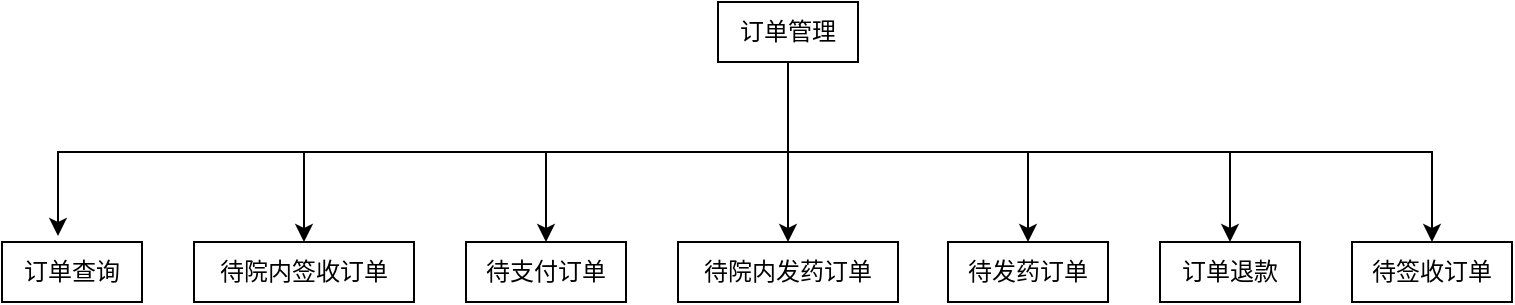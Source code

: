 <mxfile version="20.7.4" type="github">
  <diagram id="prtHgNgQTEPvFCAcTncT" name="Page-1">
    <mxGraphModel dx="1194" dy="670" grid="1" gridSize="10" guides="1" tooltips="1" connect="1" arrows="1" fold="1" page="1" pageScale="1" pageWidth="827" pageHeight="1169" math="0" shadow="0">
      <root>
        <mxCell id="0" />
        <mxCell id="1" parent="0" />
        <mxCell id="YB1n51q5mFYvobmluy_M-5" value="订单管理" style="rounded=0;whiteSpace=wrap;html=1;" vertex="1" parent="1">
          <mxGeometry x="394" y="80" width="70" height="30" as="geometry" />
        </mxCell>
        <mxCell id="YB1n51q5mFYvobmluy_M-6" value="订单查询" style="whiteSpace=wrap;html=1;rounded=0;direction=west;" vertex="1" parent="1">
          <mxGeometry x="36" y="200" width="70" height="30" as="geometry" />
        </mxCell>
        <mxCell id="YB1n51q5mFYvobmluy_M-15" value="待支付订单" style="whiteSpace=wrap;html=1;" vertex="1" parent="1">
          <mxGeometry x="268" y="200" width="80" height="30" as="geometry" />
        </mxCell>
        <mxCell id="YB1n51q5mFYvobmluy_M-17" value="待发药订单" style="whiteSpace=wrap;html=1;" vertex="1" parent="1">
          <mxGeometry x="509" y="200" width="80" height="30" as="geometry" />
        </mxCell>
        <mxCell id="YB1n51q5mFYvobmluy_M-18" value="待院内签收订单" style="whiteSpace=wrap;html=1;" vertex="1" parent="1">
          <mxGeometry x="132" y="200" width="110" height="30" as="geometry" />
        </mxCell>
        <mxCell id="YB1n51q5mFYvobmluy_M-19" value="待院内发药订单" style="whiteSpace=wrap;html=1;" vertex="1" parent="1">
          <mxGeometry x="374" y="200" width="110" height="30" as="geometry" />
        </mxCell>
        <mxCell id="YB1n51q5mFYvobmluy_M-20" value="待签收订单" style="whiteSpace=wrap;html=1;" vertex="1" parent="1">
          <mxGeometry x="711" y="200" width="80" height="30" as="geometry" />
        </mxCell>
        <mxCell id="YB1n51q5mFYvobmluy_M-21" value="订单退款" style="whiteSpace=wrap;html=1;" vertex="1" parent="1">
          <mxGeometry x="615" y="200" width="70" height="30" as="geometry" />
        </mxCell>
        <mxCell id="YB1n51q5mFYvobmluy_M-48" value="" style="endArrow=classic;html=1;rounded=0;exitX=0.5;exitY=1;exitDx=0;exitDy=0;entryX=0.5;entryY=0;entryDx=0;entryDy=0;edgeStyle=orthogonalEdgeStyle;" edge="1" parent="1" source="YB1n51q5mFYvobmluy_M-5" target="YB1n51q5mFYvobmluy_M-15">
          <mxGeometry width="50" height="50" relative="1" as="geometry">
            <mxPoint x="390" y="300" as="sourcePoint" />
            <mxPoint x="440" y="250" as="targetPoint" />
          </mxGeometry>
        </mxCell>
        <mxCell id="YB1n51q5mFYvobmluy_M-49" value="" style="endArrow=classic;html=1;rounded=0;exitX=0.5;exitY=1;exitDx=0;exitDy=0;entryX=0.5;entryY=0;entryDx=0;entryDy=0;" edge="1" parent="1" source="YB1n51q5mFYvobmluy_M-5" target="YB1n51q5mFYvobmluy_M-19">
          <mxGeometry width="50" height="50" relative="1" as="geometry">
            <mxPoint x="390" y="300" as="sourcePoint" />
            <mxPoint x="440" y="250" as="targetPoint" />
          </mxGeometry>
        </mxCell>
        <mxCell id="YB1n51q5mFYvobmluy_M-50" value="" style="endArrow=classic;html=1;rounded=0;exitX=0.5;exitY=1;exitDx=0;exitDy=0;entryX=0.5;entryY=0;entryDx=0;entryDy=0;edgeStyle=orthogonalEdgeStyle;" edge="1" parent="1" source="YB1n51q5mFYvobmluy_M-5" target="YB1n51q5mFYvobmluy_M-17">
          <mxGeometry width="50" height="50" relative="1" as="geometry">
            <mxPoint x="390" y="300" as="sourcePoint" />
            <mxPoint x="440" y="250" as="targetPoint" />
          </mxGeometry>
        </mxCell>
        <mxCell id="YB1n51q5mFYvobmluy_M-51" value="" style="endArrow=classic;html=1;rounded=0;exitX=0.5;exitY=1;exitDx=0;exitDy=0;entryX=0.5;entryY=0;entryDx=0;entryDy=0;edgeStyle=orthogonalEdgeStyle;" edge="1" parent="1" source="YB1n51q5mFYvobmluy_M-5" target="YB1n51q5mFYvobmluy_M-18">
          <mxGeometry width="50" height="50" relative="1" as="geometry">
            <mxPoint x="390" y="300" as="sourcePoint" />
            <mxPoint x="440" y="250" as="targetPoint" />
          </mxGeometry>
        </mxCell>
        <mxCell id="YB1n51q5mFYvobmluy_M-52" value="" style="endArrow=classic;html=1;rounded=0;exitX=0.5;exitY=1;exitDx=0;exitDy=0;entryX=0.6;entryY=1.1;entryDx=0;entryDy=0;entryPerimeter=0;edgeStyle=orthogonalEdgeStyle;" edge="1" parent="1" source="YB1n51q5mFYvobmluy_M-5" target="YB1n51q5mFYvobmluy_M-6">
          <mxGeometry width="50" height="50" relative="1" as="geometry">
            <mxPoint x="390" y="300" as="sourcePoint" />
            <mxPoint x="440" y="250" as="targetPoint" />
          </mxGeometry>
        </mxCell>
        <mxCell id="YB1n51q5mFYvobmluy_M-53" value="" style="endArrow=classic;html=1;rounded=0;exitX=0.5;exitY=1;exitDx=0;exitDy=0;entryX=0.5;entryY=0;entryDx=0;entryDy=0;edgeStyle=orthogonalEdgeStyle;" edge="1" parent="1" source="YB1n51q5mFYvobmluy_M-5" target="YB1n51q5mFYvobmluy_M-21">
          <mxGeometry width="50" height="50" relative="1" as="geometry">
            <mxPoint x="390" y="300" as="sourcePoint" />
            <mxPoint x="440" y="250" as="targetPoint" />
          </mxGeometry>
        </mxCell>
        <mxCell id="YB1n51q5mFYvobmluy_M-54" value="" style="endArrow=classic;html=1;rounded=0;exitX=0.5;exitY=1;exitDx=0;exitDy=0;entryX=0.5;entryY=0;entryDx=0;entryDy=0;edgeStyle=orthogonalEdgeStyle;" edge="1" parent="1" source="YB1n51q5mFYvobmluy_M-5" target="YB1n51q5mFYvobmluy_M-20">
          <mxGeometry width="50" height="50" relative="1" as="geometry">
            <mxPoint x="390" y="300" as="sourcePoint" />
            <mxPoint x="440" y="250" as="targetPoint" />
          </mxGeometry>
        </mxCell>
      </root>
    </mxGraphModel>
  </diagram>
</mxfile>

